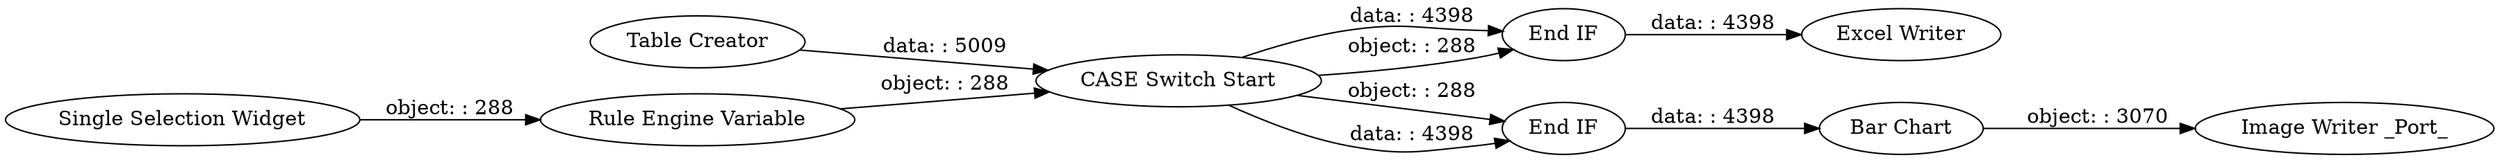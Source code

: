 digraph {
	"326903343421985244_5" [label="Table Creator"]
	"326903343421985244_16" [label="Bar Chart"]
	"326903343421985244_14" [label="End IF"]
	"326903343421985244_12" [label="Single Selection Widget"]
	"326903343421985244_13" [label="Image Writer _Port_"]
	"326903343421985244_15" [label="End IF"]
	"326903343421985244_9" [label="Excel Writer"]
	"326903343421985244_1" [label="CASE Switch Start"]
	"326903343421985244_4" [label="Rule Engine Variable"]
	"326903343421985244_4" -> "326903343421985244_1" [label="object: : 288"]
	"326903343421985244_1" -> "326903343421985244_15" [label="object: : 288"]
	"326903343421985244_15" -> "326903343421985244_16" [label="data: : 4398"]
	"326903343421985244_12" -> "326903343421985244_4" [label="object: : 288"]
	"326903343421985244_1" -> "326903343421985244_14" [label="data: : 4398"]
	"326903343421985244_14" -> "326903343421985244_9" [label="data: : 4398"]
	"326903343421985244_5" -> "326903343421985244_1" [label="data: : 5009"]
	"326903343421985244_1" -> "326903343421985244_15" [label="data: : 4398"]
	"326903343421985244_16" -> "326903343421985244_13" [label="object: : 3070"]
	"326903343421985244_1" -> "326903343421985244_14" [label="object: : 288"]
	rankdir=LR
}
